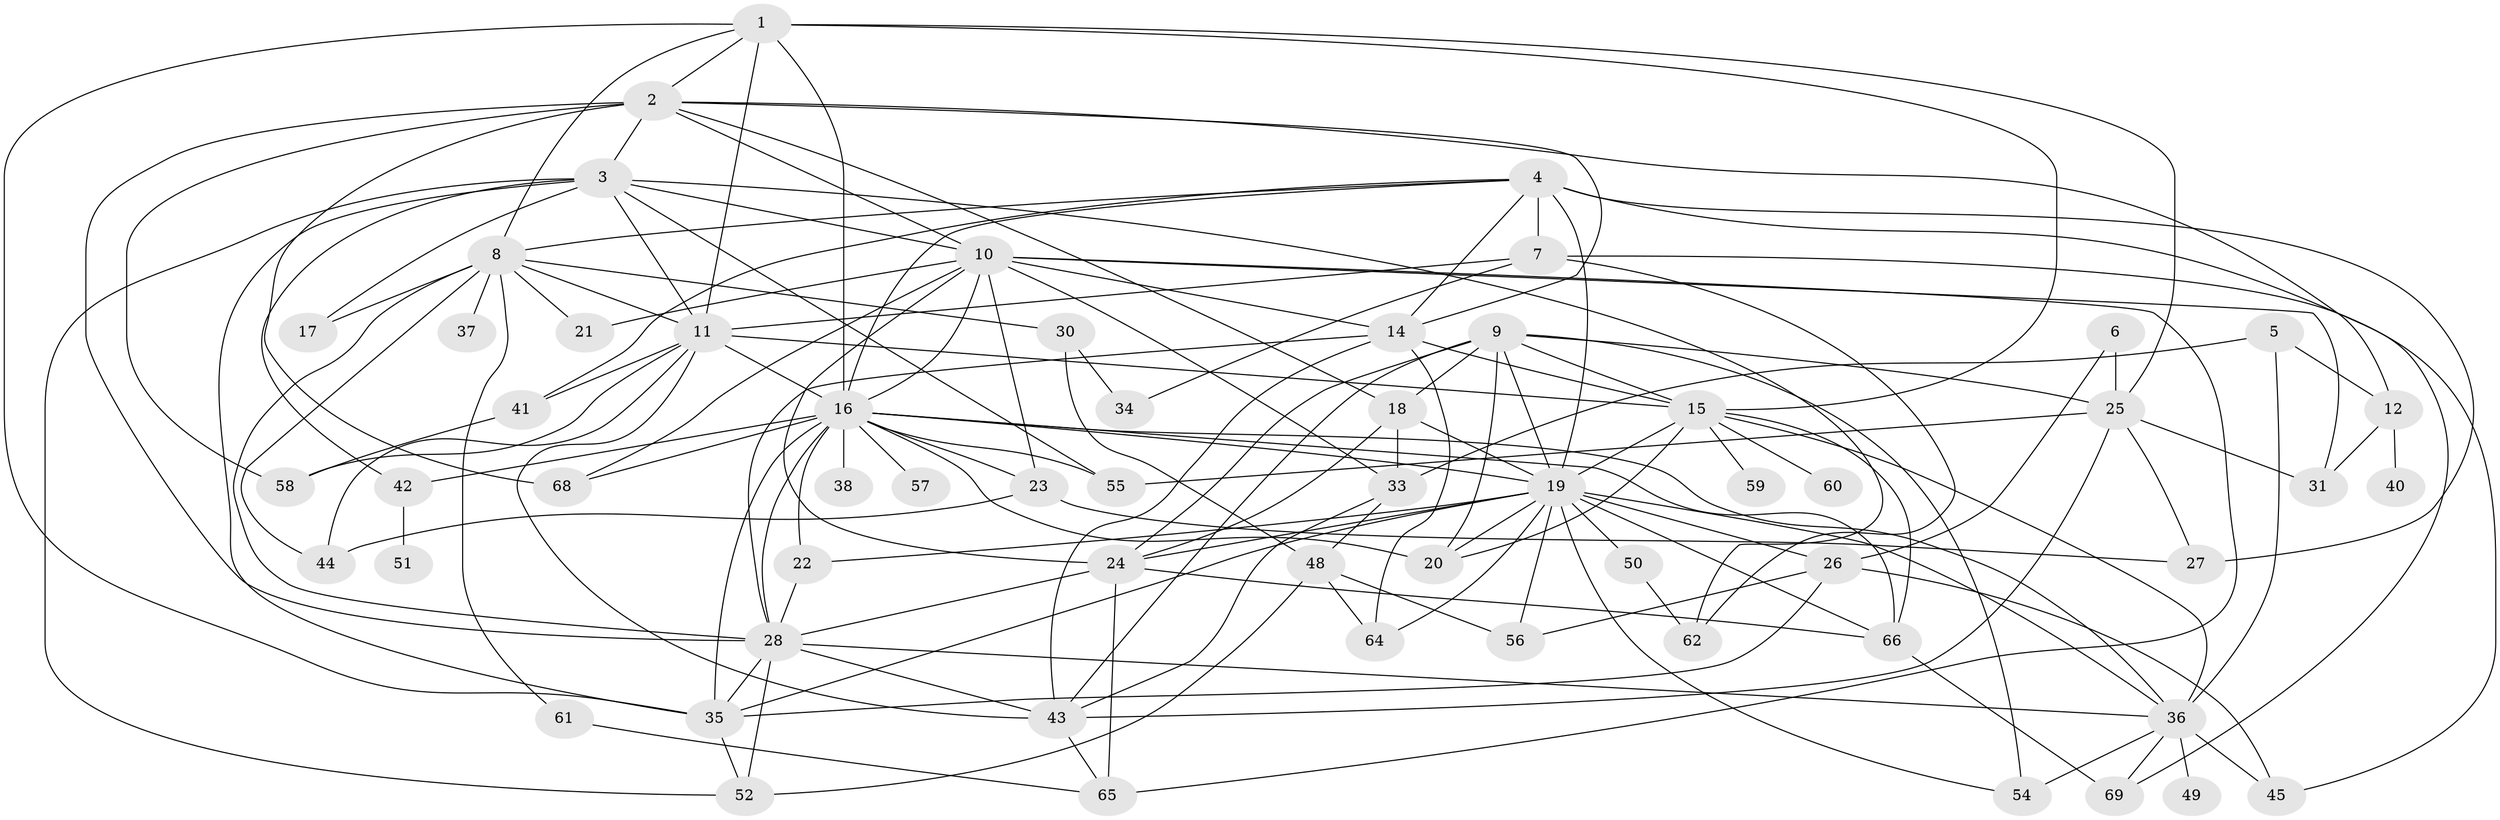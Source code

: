 // original degree distribution, {6: 0.08029197080291971, 3: 0.31386861313868614, 2: 0.18248175182481752, 4: 0.12408759124087591, 0: 0.06569343065693431, 8: 0.0072992700729927005, 5: 0.10948905109489052, 1: 0.072992700729927, 7: 0.0364963503649635, 9: 0.0072992700729927005}
// Generated by graph-tools (version 1.1) at 2025/33/03/09/25 02:33:41]
// undirected, 60 vertices, 145 edges
graph export_dot {
graph [start="1"]
  node [color=gray90,style=filled];
  1;
  2;
  3;
  4;
  5;
  6;
  7;
  8;
  9;
  10;
  11;
  12;
  14;
  15;
  16;
  17;
  18;
  19;
  20;
  21;
  22;
  23;
  24;
  25;
  26;
  27;
  28;
  30;
  31;
  33;
  34;
  35;
  36;
  37;
  38;
  40;
  41;
  42;
  43;
  44;
  45;
  48;
  49;
  50;
  51;
  52;
  54;
  55;
  56;
  57;
  58;
  59;
  60;
  61;
  62;
  64;
  65;
  66;
  68;
  69;
  1 -- 2 [weight=1.0];
  1 -- 8 [weight=1.0];
  1 -- 11 [weight=1.0];
  1 -- 15 [weight=1.0];
  1 -- 16 [weight=1.0];
  1 -- 25 [weight=1.0];
  1 -- 35 [weight=1.0];
  2 -- 3 [weight=1.0];
  2 -- 10 [weight=1.0];
  2 -- 12 [weight=1.0];
  2 -- 14 [weight=1.0];
  2 -- 18 [weight=1.0];
  2 -- 28 [weight=1.0];
  2 -- 58 [weight=1.0];
  2 -- 68 [weight=2.0];
  3 -- 10 [weight=1.0];
  3 -- 11 [weight=1.0];
  3 -- 17 [weight=1.0];
  3 -- 35 [weight=1.0];
  3 -- 42 [weight=1.0];
  3 -- 52 [weight=1.0];
  3 -- 55 [weight=1.0];
  3 -- 62 [weight=1.0];
  4 -- 7 [weight=2.0];
  4 -- 8 [weight=1.0];
  4 -- 14 [weight=1.0];
  4 -- 16 [weight=1.0];
  4 -- 19 [weight=1.0];
  4 -- 27 [weight=1.0];
  4 -- 41 [weight=1.0];
  4 -- 69 [weight=1.0];
  5 -- 12 [weight=1.0];
  5 -- 33 [weight=1.0];
  5 -- 36 [weight=1.0];
  6 -- 25 [weight=1.0];
  6 -- 26 [weight=1.0];
  7 -- 11 [weight=1.0];
  7 -- 34 [weight=1.0];
  7 -- 45 [weight=1.0];
  7 -- 62 [weight=1.0];
  8 -- 11 [weight=1.0];
  8 -- 17 [weight=1.0];
  8 -- 21 [weight=1.0];
  8 -- 28 [weight=1.0];
  8 -- 30 [weight=1.0];
  8 -- 37 [weight=1.0];
  8 -- 44 [weight=1.0];
  8 -- 61 [weight=1.0];
  9 -- 15 [weight=1.0];
  9 -- 18 [weight=1.0];
  9 -- 19 [weight=1.0];
  9 -- 20 [weight=1.0];
  9 -- 24 [weight=1.0];
  9 -- 25 [weight=1.0];
  9 -- 43 [weight=1.0];
  9 -- 54 [weight=1.0];
  10 -- 14 [weight=1.0];
  10 -- 16 [weight=1.0];
  10 -- 21 [weight=1.0];
  10 -- 23 [weight=1.0];
  10 -- 24 [weight=1.0];
  10 -- 31 [weight=1.0];
  10 -- 33 [weight=1.0];
  10 -- 65 [weight=1.0];
  10 -- 68 [weight=1.0];
  11 -- 15 [weight=1.0];
  11 -- 16 [weight=1.0];
  11 -- 41 [weight=1.0];
  11 -- 43 [weight=1.0];
  11 -- 44 [weight=1.0];
  11 -- 58 [weight=1.0];
  12 -- 31 [weight=1.0];
  12 -- 40 [weight=1.0];
  14 -- 15 [weight=1.0];
  14 -- 28 [weight=1.0];
  14 -- 43 [weight=2.0];
  14 -- 64 [weight=1.0];
  15 -- 19 [weight=1.0];
  15 -- 20 [weight=2.0];
  15 -- 36 [weight=1.0];
  15 -- 59 [weight=1.0];
  15 -- 60 [weight=1.0];
  15 -- 66 [weight=1.0];
  16 -- 19 [weight=2.0];
  16 -- 20 [weight=1.0];
  16 -- 22 [weight=1.0];
  16 -- 23 [weight=1.0];
  16 -- 28 [weight=1.0];
  16 -- 35 [weight=1.0];
  16 -- 36 [weight=1.0];
  16 -- 38 [weight=1.0];
  16 -- 42 [weight=1.0];
  16 -- 55 [weight=1.0];
  16 -- 57 [weight=1.0];
  16 -- 66 [weight=1.0];
  16 -- 68 [weight=2.0];
  18 -- 19 [weight=1.0];
  18 -- 24 [weight=1.0];
  18 -- 33 [weight=2.0];
  19 -- 20 [weight=1.0];
  19 -- 22 [weight=1.0];
  19 -- 24 [weight=1.0];
  19 -- 26 [weight=2.0];
  19 -- 35 [weight=1.0];
  19 -- 36 [weight=1.0];
  19 -- 50 [weight=1.0];
  19 -- 54 [weight=1.0];
  19 -- 56 [weight=1.0];
  19 -- 64 [weight=1.0];
  19 -- 66 [weight=1.0];
  22 -- 28 [weight=2.0];
  23 -- 27 [weight=1.0];
  23 -- 44 [weight=1.0];
  24 -- 28 [weight=1.0];
  24 -- 65 [weight=1.0];
  24 -- 66 [weight=1.0];
  25 -- 27 [weight=1.0];
  25 -- 31 [weight=1.0];
  25 -- 43 [weight=1.0];
  25 -- 55 [weight=1.0];
  26 -- 35 [weight=1.0];
  26 -- 45 [weight=1.0];
  26 -- 56 [weight=1.0];
  28 -- 35 [weight=1.0];
  28 -- 36 [weight=1.0];
  28 -- 43 [weight=1.0];
  28 -- 52 [weight=1.0];
  30 -- 34 [weight=1.0];
  30 -- 48 [weight=2.0];
  33 -- 43 [weight=1.0];
  33 -- 48 [weight=1.0];
  35 -- 52 [weight=1.0];
  36 -- 45 [weight=1.0];
  36 -- 49 [weight=1.0];
  36 -- 54 [weight=1.0];
  36 -- 69 [weight=1.0];
  41 -- 58 [weight=1.0];
  42 -- 51 [weight=1.0];
  43 -- 65 [weight=1.0];
  48 -- 52 [weight=1.0];
  48 -- 56 [weight=1.0];
  48 -- 64 [weight=1.0];
  50 -- 62 [weight=1.0];
  61 -- 65 [weight=1.0];
  66 -- 69 [weight=1.0];
}
